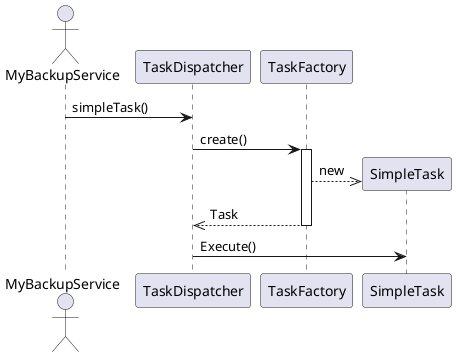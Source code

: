 @startuml
actor MyBackupService
MyBackupService -> TaskDispatcher : simpleTask()

TaskDispatcher -> TaskFactory : create()

activate TaskFactory
create SimpleTask
TaskFactory -->> SimpleTask : new
TaskDispatcher <<-- TaskFactory : Task
deactivate TaskFactory

TaskDispatcher -> SimpleTask : Execute()
@enduml